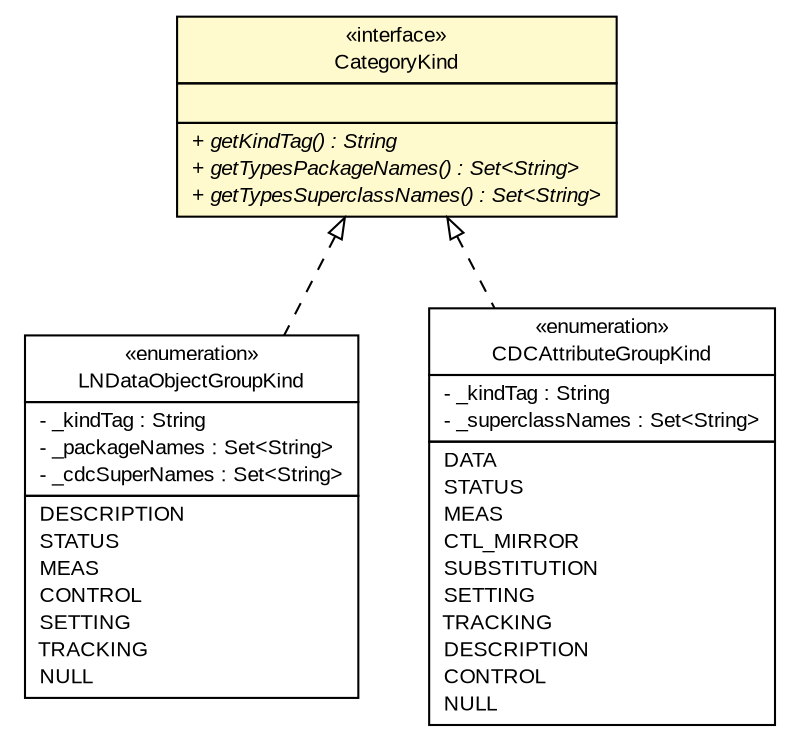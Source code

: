 #!/usr/local/bin/dot
#
# Class diagram 
# Generated by UMLGraph version R5_6_6-6-g3bdff0 (http://www.umlgraph.org/)
#

digraph G {
	edge [fontname="arial",fontsize=10,labelfontname="arial",labelfontsize=10];
	node [fontname="arial",fontsize=10,shape=plaintext];
	nodesep=0.25;
	ranksep=0.5;
	// org.tanjakostic.jcleancim.docgen.collector.impl.ag.LNDataObjectGroupKind
	c55773 [label=<<table title="org.tanjakostic.jcleancim.docgen.collector.impl.ag.LNDataObjectGroupKind" border="0" cellborder="1" cellspacing="0" cellpadding="2" port="p" href="./LNDataObjectGroupKind.html">
		<tr><td><table border="0" cellspacing="0" cellpadding="1">
<tr><td align="center" balign="center"> &#171;enumeration&#187; </td></tr>
<tr><td align="center" balign="center"> LNDataObjectGroupKind </td></tr>
		</table></td></tr>
		<tr><td><table border="0" cellspacing="0" cellpadding="1">
<tr><td align="left" balign="left"> - _kindTag : String </td></tr>
<tr><td align="left" balign="left"> - _packageNames : Set&lt;String&gt; </td></tr>
<tr><td align="left" balign="left"> - _cdcSuperNames : Set&lt;String&gt; </td></tr>
		</table></td></tr>
		<tr><td><table border="0" cellspacing="0" cellpadding="1">
<tr><td align="left" balign="left"> DESCRIPTION </td></tr>
<tr><td align="left" balign="left"> STATUS </td></tr>
<tr><td align="left" balign="left"> MEAS </td></tr>
<tr><td align="left" balign="left"> CONTROL </td></tr>
<tr><td align="left" balign="left"> SETTING </td></tr>
<tr><td align="left" balign="left"> TRACKING </td></tr>
<tr><td align="left" balign="left"> NULL </td></tr>
		</table></td></tr>
		</table>>, URL="./LNDataObjectGroupKind.html", fontname="arial", fontcolor="black", fontsize=10.0];
	// org.tanjakostic.jcleancim.docgen.collector.impl.ag.CDCAttributeGroupKind
	c55774 [label=<<table title="org.tanjakostic.jcleancim.docgen.collector.impl.ag.CDCAttributeGroupKind" border="0" cellborder="1" cellspacing="0" cellpadding="2" port="p" href="./CDCAttributeGroupKind.html">
		<tr><td><table border="0" cellspacing="0" cellpadding="1">
<tr><td align="center" balign="center"> &#171;enumeration&#187; </td></tr>
<tr><td align="center" balign="center"> CDCAttributeGroupKind </td></tr>
		</table></td></tr>
		<tr><td><table border="0" cellspacing="0" cellpadding="1">
<tr><td align="left" balign="left"> - _kindTag : String </td></tr>
<tr><td align="left" balign="left"> - _superclassNames : Set&lt;String&gt; </td></tr>
		</table></td></tr>
		<tr><td><table border="0" cellspacing="0" cellpadding="1">
<tr><td align="left" balign="left"> DATA </td></tr>
<tr><td align="left" balign="left"> STATUS </td></tr>
<tr><td align="left" balign="left"> MEAS </td></tr>
<tr><td align="left" balign="left"> CTL_MIRROR </td></tr>
<tr><td align="left" balign="left"> SUBSTITUTION </td></tr>
<tr><td align="left" balign="left"> SETTING </td></tr>
<tr><td align="left" balign="left"> TRACKING </td></tr>
<tr><td align="left" balign="left"> DESCRIPTION </td></tr>
<tr><td align="left" balign="left"> CONTROL </td></tr>
<tr><td align="left" balign="left"> NULL </td></tr>
		</table></td></tr>
		</table>>, URL="./CDCAttributeGroupKind.html", fontname="arial", fontcolor="black", fontsize=10.0];
	// org.tanjakostic.jcleancim.docgen.collector.impl.ag.CategoryKind
	c55775 [label=<<table title="org.tanjakostic.jcleancim.docgen.collector.impl.ag.CategoryKind" border="0" cellborder="1" cellspacing="0" cellpadding="2" port="p" bgcolor="lemonChiffon" href="./CategoryKind.html">
		<tr><td><table border="0" cellspacing="0" cellpadding="1">
<tr><td align="center" balign="center"> &#171;interface&#187; </td></tr>
<tr><td align="center" balign="center"> CategoryKind </td></tr>
		</table></td></tr>
		<tr><td><table border="0" cellspacing="0" cellpadding="1">
<tr><td align="left" balign="left">  </td></tr>
		</table></td></tr>
		<tr><td><table border="0" cellspacing="0" cellpadding="1">
<tr><td align="left" balign="left"><font face="Arial Italic" point-size="10.0"> + getKindTag() : String </font></td></tr>
<tr><td align="left" balign="left"><font face="Arial Italic" point-size="10.0"> + getTypesPackageNames() : Set&lt;String&gt; </font></td></tr>
<tr><td align="left" balign="left"><font face="Arial Italic" point-size="10.0"> + getTypesSuperclassNames() : Set&lt;String&gt; </font></td></tr>
		</table></td></tr>
		</table>>, URL="./CategoryKind.html", fontname="arial", fontcolor="black", fontsize=10.0];
	//org.tanjakostic.jcleancim.docgen.collector.impl.ag.LNDataObjectGroupKind implements org.tanjakostic.jcleancim.docgen.collector.impl.ag.CategoryKind
	c55775:p -> c55773:p [dir=back,arrowtail=empty,style=dashed];
	//org.tanjakostic.jcleancim.docgen.collector.impl.ag.CDCAttributeGroupKind implements org.tanjakostic.jcleancim.docgen.collector.impl.ag.CategoryKind
	c55775:p -> c55774:p [dir=back,arrowtail=empty,style=dashed];
}

